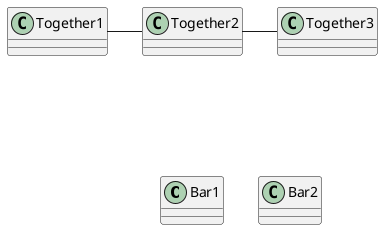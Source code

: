 @startuml

class Bar1
class Bar2
together {
  class Together1
  class Together2
  class Together3
}
Together1 - Together2
Together2 - Together3
Together2 -[hidden]--> Bar1
Bar1 -[hidden]> Bar2

@enduml